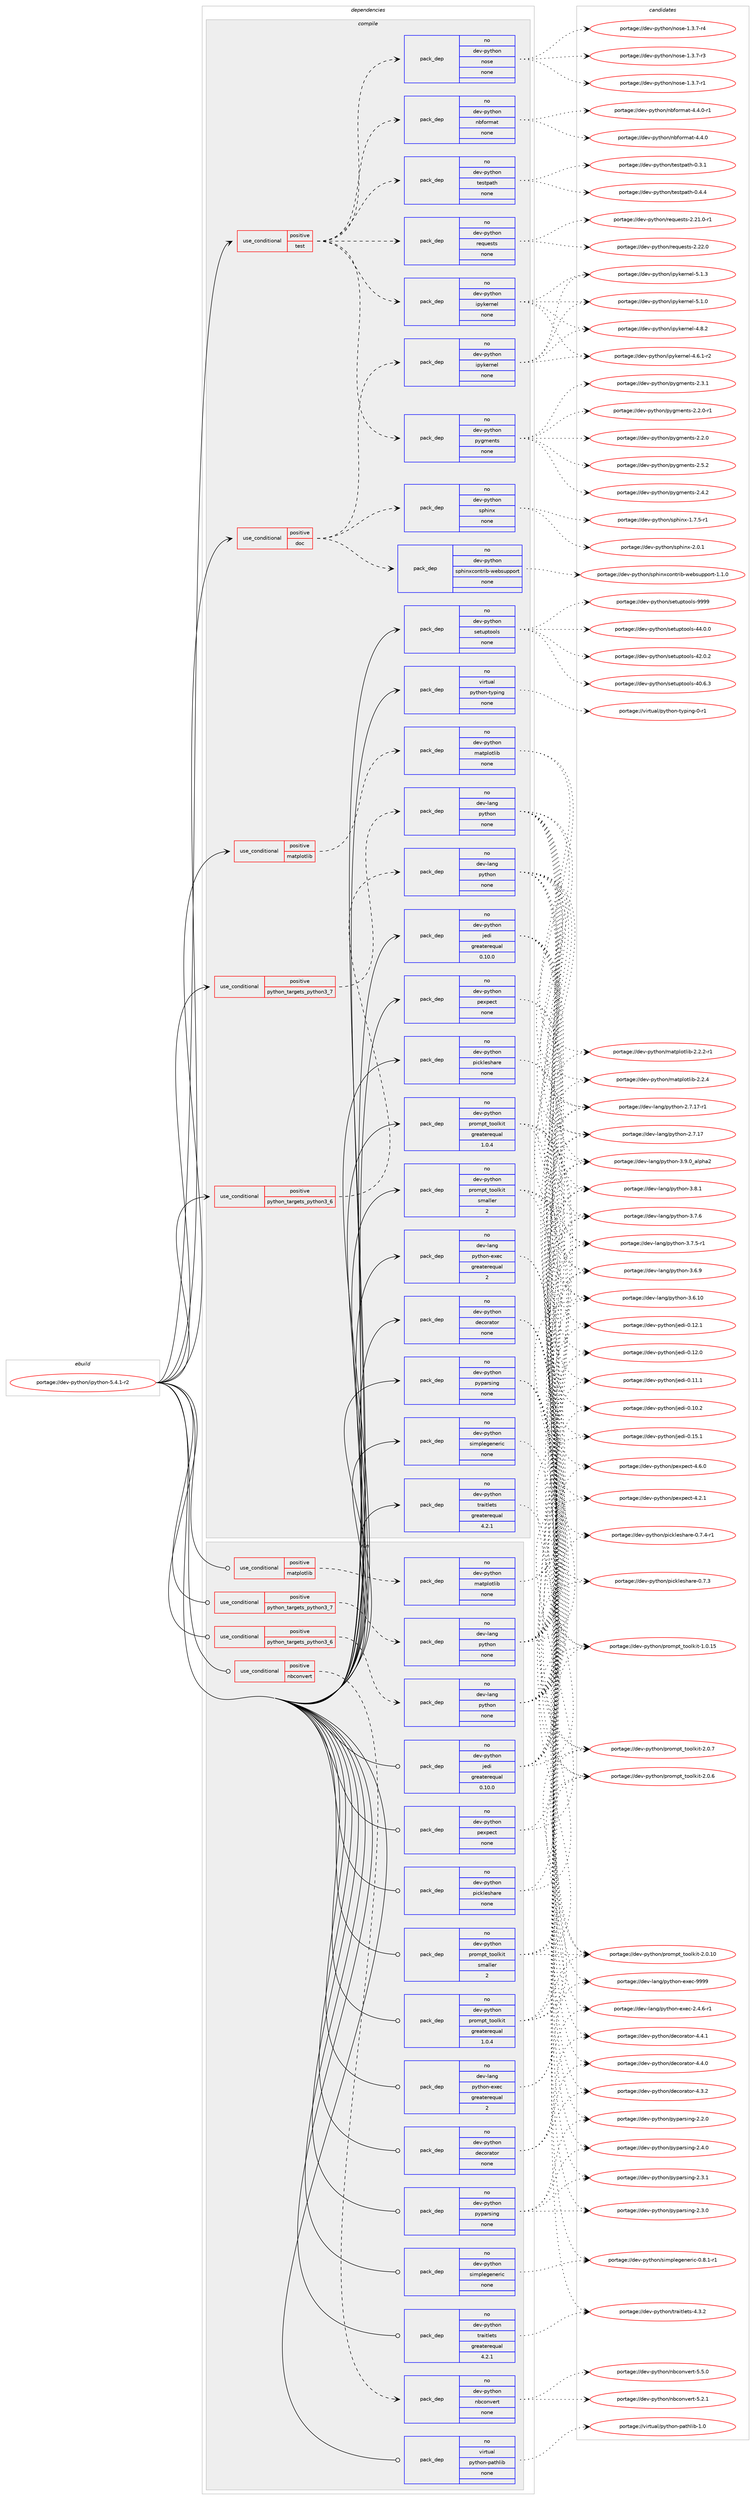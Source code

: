 digraph prolog {

# *************
# Graph options
# *************

newrank=true;
concentrate=true;
compound=true;
graph [rankdir=LR,fontname=Helvetica,fontsize=10,ranksep=1.5];#, ranksep=2.5, nodesep=0.2];
edge  [arrowhead=vee];
node  [fontname=Helvetica,fontsize=10];

# **********
# The ebuild
# **********

subgraph cluster_leftcol {
color=gray;
rank=same;
label=<<i>ebuild</i>>;
id [label="portage://dev-python/ipython-5.4.1-r2", color=red, width=4, href="../dev-python/ipython-5.4.1-r2.svg"];
}

# ****************
# The dependencies
# ****************

subgraph cluster_midcol {
color=gray;
label=<<i>dependencies</i>>;
subgraph cluster_compile {
fillcolor="#eeeeee";
style=filled;
label=<<i>compile</i>>;
subgraph cond114371 {
dependency455263 [label=<<TABLE BORDER="0" CELLBORDER="1" CELLSPACING="0" CELLPADDING="4"><TR><TD ROWSPAN="3" CELLPADDING="10">use_conditional</TD></TR><TR><TD>positive</TD></TR><TR><TD>doc</TD></TR></TABLE>>, shape=none, color=red];
subgraph pack335909 {
dependency455264 [label=<<TABLE BORDER="0" CELLBORDER="1" CELLSPACING="0" CELLPADDING="4" WIDTH="220"><TR><TD ROWSPAN="6" CELLPADDING="30">pack_dep</TD></TR><TR><TD WIDTH="110">no</TD></TR><TR><TD>dev-python</TD></TR><TR><TD>ipykernel</TD></TR><TR><TD>none</TD></TR><TR><TD></TD></TR></TABLE>>, shape=none, color=blue];
}
dependency455263:e -> dependency455264:w [weight=20,style="dashed",arrowhead="vee"];
subgraph pack335910 {
dependency455265 [label=<<TABLE BORDER="0" CELLBORDER="1" CELLSPACING="0" CELLPADDING="4" WIDTH="220"><TR><TD ROWSPAN="6" CELLPADDING="30">pack_dep</TD></TR><TR><TD WIDTH="110">no</TD></TR><TR><TD>dev-python</TD></TR><TR><TD>sphinx</TD></TR><TR><TD>none</TD></TR><TR><TD></TD></TR></TABLE>>, shape=none, color=blue];
}
dependency455263:e -> dependency455265:w [weight=20,style="dashed",arrowhead="vee"];
subgraph pack335911 {
dependency455266 [label=<<TABLE BORDER="0" CELLBORDER="1" CELLSPACING="0" CELLPADDING="4" WIDTH="220"><TR><TD ROWSPAN="6" CELLPADDING="30">pack_dep</TD></TR><TR><TD WIDTH="110">no</TD></TR><TR><TD>dev-python</TD></TR><TR><TD>sphinxcontrib-websupport</TD></TR><TR><TD>none</TD></TR><TR><TD></TD></TR></TABLE>>, shape=none, color=blue];
}
dependency455263:e -> dependency455266:w [weight=20,style="dashed",arrowhead="vee"];
}
id:e -> dependency455263:w [weight=20,style="solid",arrowhead="vee"];
subgraph cond114372 {
dependency455267 [label=<<TABLE BORDER="0" CELLBORDER="1" CELLSPACING="0" CELLPADDING="4"><TR><TD ROWSPAN="3" CELLPADDING="10">use_conditional</TD></TR><TR><TD>positive</TD></TR><TR><TD>matplotlib</TD></TR></TABLE>>, shape=none, color=red];
subgraph pack335912 {
dependency455268 [label=<<TABLE BORDER="0" CELLBORDER="1" CELLSPACING="0" CELLPADDING="4" WIDTH="220"><TR><TD ROWSPAN="6" CELLPADDING="30">pack_dep</TD></TR><TR><TD WIDTH="110">no</TD></TR><TR><TD>dev-python</TD></TR><TR><TD>matplotlib</TD></TR><TR><TD>none</TD></TR><TR><TD></TD></TR></TABLE>>, shape=none, color=blue];
}
dependency455267:e -> dependency455268:w [weight=20,style="dashed",arrowhead="vee"];
}
id:e -> dependency455267:w [weight=20,style="solid",arrowhead="vee"];
subgraph cond114373 {
dependency455269 [label=<<TABLE BORDER="0" CELLBORDER="1" CELLSPACING="0" CELLPADDING="4"><TR><TD ROWSPAN="3" CELLPADDING="10">use_conditional</TD></TR><TR><TD>positive</TD></TR><TR><TD>python_targets_python3_6</TD></TR></TABLE>>, shape=none, color=red];
subgraph pack335913 {
dependency455270 [label=<<TABLE BORDER="0" CELLBORDER="1" CELLSPACING="0" CELLPADDING="4" WIDTH="220"><TR><TD ROWSPAN="6" CELLPADDING="30">pack_dep</TD></TR><TR><TD WIDTH="110">no</TD></TR><TR><TD>dev-lang</TD></TR><TR><TD>python</TD></TR><TR><TD>none</TD></TR><TR><TD></TD></TR></TABLE>>, shape=none, color=blue];
}
dependency455269:e -> dependency455270:w [weight=20,style="dashed",arrowhead="vee"];
}
id:e -> dependency455269:w [weight=20,style="solid",arrowhead="vee"];
subgraph cond114374 {
dependency455271 [label=<<TABLE BORDER="0" CELLBORDER="1" CELLSPACING="0" CELLPADDING="4"><TR><TD ROWSPAN="3" CELLPADDING="10">use_conditional</TD></TR><TR><TD>positive</TD></TR><TR><TD>python_targets_python3_7</TD></TR></TABLE>>, shape=none, color=red];
subgraph pack335914 {
dependency455272 [label=<<TABLE BORDER="0" CELLBORDER="1" CELLSPACING="0" CELLPADDING="4" WIDTH="220"><TR><TD ROWSPAN="6" CELLPADDING="30">pack_dep</TD></TR><TR><TD WIDTH="110">no</TD></TR><TR><TD>dev-lang</TD></TR><TR><TD>python</TD></TR><TR><TD>none</TD></TR><TR><TD></TD></TR></TABLE>>, shape=none, color=blue];
}
dependency455271:e -> dependency455272:w [weight=20,style="dashed",arrowhead="vee"];
}
id:e -> dependency455271:w [weight=20,style="solid",arrowhead="vee"];
subgraph cond114375 {
dependency455273 [label=<<TABLE BORDER="0" CELLBORDER="1" CELLSPACING="0" CELLPADDING="4"><TR><TD ROWSPAN="3" CELLPADDING="10">use_conditional</TD></TR><TR><TD>positive</TD></TR><TR><TD>test</TD></TR></TABLE>>, shape=none, color=red];
subgraph pack335915 {
dependency455274 [label=<<TABLE BORDER="0" CELLBORDER="1" CELLSPACING="0" CELLPADDING="4" WIDTH="220"><TR><TD ROWSPAN="6" CELLPADDING="30">pack_dep</TD></TR><TR><TD WIDTH="110">no</TD></TR><TR><TD>dev-python</TD></TR><TR><TD>ipykernel</TD></TR><TR><TD>none</TD></TR><TR><TD></TD></TR></TABLE>>, shape=none, color=blue];
}
dependency455273:e -> dependency455274:w [weight=20,style="dashed",arrowhead="vee"];
subgraph pack335916 {
dependency455275 [label=<<TABLE BORDER="0" CELLBORDER="1" CELLSPACING="0" CELLPADDING="4" WIDTH="220"><TR><TD ROWSPAN="6" CELLPADDING="30">pack_dep</TD></TR><TR><TD WIDTH="110">no</TD></TR><TR><TD>dev-python</TD></TR><TR><TD>nbformat</TD></TR><TR><TD>none</TD></TR><TR><TD></TD></TR></TABLE>>, shape=none, color=blue];
}
dependency455273:e -> dependency455275:w [weight=20,style="dashed",arrowhead="vee"];
subgraph pack335917 {
dependency455276 [label=<<TABLE BORDER="0" CELLBORDER="1" CELLSPACING="0" CELLPADDING="4" WIDTH="220"><TR><TD ROWSPAN="6" CELLPADDING="30">pack_dep</TD></TR><TR><TD WIDTH="110">no</TD></TR><TR><TD>dev-python</TD></TR><TR><TD>nose</TD></TR><TR><TD>none</TD></TR><TR><TD></TD></TR></TABLE>>, shape=none, color=blue];
}
dependency455273:e -> dependency455276:w [weight=20,style="dashed",arrowhead="vee"];
subgraph pack335918 {
dependency455277 [label=<<TABLE BORDER="0" CELLBORDER="1" CELLSPACING="0" CELLPADDING="4" WIDTH="220"><TR><TD ROWSPAN="6" CELLPADDING="30">pack_dep</TD></TR><TR><TD WIDTH="110">no</TD></TR><TR><TD>dev-python</TD></TR><TR><TD>pygments</TD></TR><TR><TD>none</TD></TR><TR><TD></TD></TR></TABLE>>, shape=none, color=blue];
}
dependency455273:e -> dependency455277:w [weight=20,style="dashed",arrowhead="vee"];
subgraph pack335919 {
dependency455278 [label=<<TABLE BORDER="0" CELLBORDER="1" CELLSPACING="0" CELLPADDING="4" WIDTH="220"><TR><TD ROWSPAN="6" CELLPADDING="30">pack_dep</TD></TR><TR><TD WIDTH="110">no</TD></TR><TR><TD>dev-python</TD></TR><TR><TD>requests</TD></TR><TR><TD>none</TD></TR><TR><TD></TD></TR></TABLE>>, shape=none, color=blue];
}
dependency455273:e -> dependency455278:w [weight=20,style="dashed",arrowhead="vee"];
subgraph pack335920 {
dependency455279 [label=<<TABLE BORDER="0" CELLBORDER="1" CELLSPACING="0" CELLPADDING="4" WIDTH="220"><TR><TD ROWSPAN="6" CELLPADDING="30">pack_dep</TD></TR><TR><TD WIDTH="110">no</TD></TR><TR><TD>dev-python</TD></TR><TR><TD>testpath</TD></TR><TR><TD>none</TD></TR><TR><TD></TD></TR></TABLE>>, shape=none, color=blue];
}
dependency455273:e -> dependency455279:w [weight=20,style="dashed",arrowhead="vee"];
}
id:e -> dependency455273:w [weight=20,style="solid",arrowhead="vee"];
subgraph pack335921 {
dependency455280 [label=<<TABLE BORDER="0" CELLBORDER="1" CELLSPACING="0" CELLPADDING="4" WIDTH="220"><TR><TD ROWSPAN="6" CELLPADDING="30">pack_dep</TD></TR><TR><TD WIDTH="110">no</TD></TR><TR><TD>dev-lang</TD></TR><TR><TD>python-exec</TD></TR><TR><TD>greaterequal</TD></TR><TR><TD>2</TD></TR></TABLE>>, shape=none, color=blue];
}
id:e -> dependency455280:w [weight=20,style="solid",arrowhead="vee"];
subgraph pack335922 {
dependency455281 [label=<<TABLE BORDER="0" CELLBORDER="1" CELLSPACING="0" CELLPADDING="4" WIDTH="220"><TR><TD ROWSPAN="6" CELLPADDING="30">pack_dep</TD></TR><TR><TD WIDTH="110">no</TD></TR><TR><TD>dev-python</TD></TR><TR><TD>decorator</TD></TR><TR><TD>none</TD></TR><TR><TD></TD></TR></TABLE>>, shape=none, color=blue];
}
id:e -> dependency455281:w [weight=20,style="solid",arrowhead="vee"];
subgraph pack335923 {
dependency455282 [label=<<TABLE BORDER="0" CELLBORDER="1" CELLSPACING="0" CELLPADDING="4" WIDTH="220"><TR><TD ROWSPAN="6" CELLPADDING="30">pack_dep</TD></TR><TR><TD WIDTH="110">no</TD></TR><TR><TD>dev-python</TD></TR><TR><TD>jedi</TD></TR><TR><TD>greaterequal</TD></TR><TR><TD>0.10.0</TD></TR></TABLE>>, shape=none, color=blue];
}
id:e -> dependency455282:w [weight=20,style="solid",arrowhead="vee"];
subgraph pack335924 {
dependency455283 [label=<<TABLE BORDER="0" CELLBORDER="1" CELLSPACING="0" CELLPADDING="4" WIDTH="220"><TR><TD ROWSPAN="6" CELLPADDING="30">pack_dep</TD></TR><TR><TD WIDTH="110">no</TD></TR><TR><TD>dev-python</TD></TR><TR><TD>pexpect</TD></TR><TR><TD>none</TD></TR><TR><TD></TD></TR></TABLE>>, shape=none, color=blue];
}
id:e -> dependency455283:w [weight=20,style="solid",arrowhead="vee"];
subgraph pack335925 {
dependency455284 [label=<<TABLE BORDER="0" CELLBORDER="1" CELLSPACING="0" CELLPADDING="4" WIDTH="220"><TR><TD ROWSPAN="6" CELLPADDING="30">pack_dep</TD></TR><TR><TD WIDTH="110">no</TD></TR><TR><TD>dev-python</TD></TR><TR><TD>pickleshare</TD></TR><TR><TD>none</TD></TR><TR><TD></TD></TR></TABLE>>, shape=none, color=blue];
}
id:e -> dependency455284:w [weight=20,style="solid",arrowhead="vee"];
subgraph pack335926 {
dependency455285 [label=<<TABLE BORDER="0" CELLBORDER="1" CELLSPACING="0" CELLPADDING="4" WIDTH="220"><TR><TD ROWSPAN="6" CELLPADDING="30">pack_dep</TD></TR><TR><TD WIDTH="110">no</TD></TR><TR><TD>dev-python</TD></TR><TR><TD>prompt_toolkit</TD></TR><TR><TD>greaterequal</TD></TR><TR><TD>1.0.4</TD></TR></TABLE>>, shape=none, color=blue];
}
id:e -> dependency455285:w [weight=20,style="solid",arrowhead="vee"];
subgraph pack335927 {
dependency455286 [label=<<TABLE BORDER="0" CELLBORDER="1" CELLSPACING="0" CELLPADDING="4" WIDTH="220"><TR><TD ROWSPAN="6" CELLPADDING="30">pack_dep</TD></TR><TR><TD WIDTH="110">no</TD></TR><TR><TD>dev-python</TD></TR><TR><TD>prompt_toolkit</TD></TR><TR><TD>smaller</TD></TR><TR><TD>2</TD></TR></TABLE>>, shape=none, color=blue];
}
id:e -> dependency455286:w [weight=20,style="solid",arrowhead="vee"];
subgraph pack335928 {
dependency455287 [label=<<TABLE BORDER="0" CELLBORDER="1" CELLSPACING="0" CELLPADDING="4" WIDTH="220"><TR><TD ROWSPAN="6" CELLPADDING="30">pack_dep</TD></TR><TR><TD WIDTH="110">no</TD></TR><TR><TD>dev-python</TD></TR><TR><TD>pyparsing</TD></TR><TR><TD>none</TD></TR><TR><TD></TD></TR></TABLE>>, shape=none, color=blue];
}
id:e -> dependency455287:w [weight=20,style="solid",arrowhead="vee"];
subgraph pack335929 {
dependency455288 [label=<<TABLE BORDER="0" CELLBORDER="1" CELLSPACING="0" CELLPADDING="4" WIDTH="220"><TR><TD ROWSPAN="6" CELLPADDING="30">pack_dep</TD></TR><TR><TD WIDTH="110">no</TD></TR><TR><TD>dev-python</TD></TR><TR><TD>setuptools</TD></TR><TR><TD>none</TD></TR><TR><TD></TD></TR></TABLE>>, shape=none, color=blue];
}
id:e -> dependency455288:w [weight=20,style="solid",arrowhead="vee"];
subgraph pack335930 {
dependency455289 [label=<<TABLE BORDER="0" CELLBORDER="1" CELLSPACING="0" CELLPADDING="4" WIDTH="220"><TR><TD ROWSPAN="6" CELLPADDING="30">pack_dep</TD></TR><TR><TD WIDTH="110">no</TD></TR><TR><TD>dev-python</TD></TR><TR><TD>simplegeneric</TD></TR><TR><TD>none</TD></TR><TR><TD></TD></TR></TABLE>>, shape=none, color=blue];
}
id:e -> dependency455289:w [weight=20,style="solid",arrowhead="vee"];
subgraph pack335931 {
dependency455290 [label=<<TABLE BORDER="0" CELLBORDER="1" CELLSPACING="0" CELLPADDING="4" WIDTH="220"><TR><TD ROWSPAN="6" CELLPADDING="30">pack_dep</TD></TR><TR><TD WIDTH="110">no</TD></TR><TR><TD>dev-python</TD></TR><TR><TD>traitlets</TD></TR><TR><TD>greaterequal</TD></TR><TR><TD>4.2.1</TD></TR></TABLE>>, shape=none, color=blue];
}
id:e -> dependency455290:w [weight=20,style="solid",arrowhead="vee"];
subgraph pack335932 {
dependency455291 [label=<<TABLE BORDER="0" CELLBORDER="1" CELLSPACING="0" CELLPADDING="4" WIDTH="220"><TR><TD ROWSPAN="6" CELLPADDING="30">pack_dep</TD></TR><TR><TD WIDTH="110">no</TD></TR><TR><TD>virtual</TD></TR><TR><TD>python-typing</TD></TR><TR><TD>none</TD></TR><TR><TD></TD></TR></TABLE>>, shape=none, color=blue];
}
id:e -> dependency455291:w [weight=20,style="solid",arrowhead="vee"];
}
subgraph cluster_compileandrun {
fillcolor="#eeeeee";
style=filled;
label=<<i>compile and run</i>>;
}
subgraph cluster_run {
fillcolor="#eeeeee";
style=filled;
label=<<i>run</i>>;
subgraph cond114376 {
dependency455292 [label=<<TABLE BORDER="0" CELLBORDER="1" CELLSPACING="0" CELLPADDING="4"><TR><TD ROWSPAN="3" CELLPADDING="10">use_conditional</TD></TR><TR><TD>positive</TD></TR><TR><TD>matplotlib</TD></TR></TABLE>>, shape=none, color=red];
subgraph pack335933 {
dependency455293 [label=<<TABLE BORDER="0" CELLBORDER="1" CELLSPACING="0" CELLPADDING="4" WIDTH="220"><TR><TD ROWSPAN="6" CELLPADDING="30">pack_dep</TD></TR><TR><TD WIDTH="110">no</TD></TR><TR><TD>dev-python</TD></TR><TR><TD>matplotlib</TD></TR><TR><TD>none</TD></TR><TR><TD></TD></TR></TABLE>>, shape=none, color=blue];
}
dependency455292:e -> dependency455293:w [weight=20,style="dashed",arrowhead="vee"];
}
id:e -> dependency455292:w [weight=20,style="solid",arrowhead="odot"];
subgraph cond114377 {
dependency455294 [label=<<TABLE BORDER="0" CELLBORDER="1" CELLSPACING="0" CELLPADDING="4"><TR><TD ROWSPAN="3" CELLPADDING="10">use_conditional</TD></TR><TR><TD>positive</TD></TR><TR><TD>nbconvert</TD></TR></TABLE>>, shape=none, color=red];
subgraph pack335934 {
dependency455295 [label=<<TABLE BORDER="0" CELLBORDER="1" CELLSPACING="0" CELLPADDING="4" WIDTH="220"><TR><TD ROWSPAN="6" CELLPADDING="30">pack_dep</TD></TR><TR><TD WIDTH="110">no</TD></TR><TR><TD>dev-python</TD></TR><TR><TD>nbconvert</TD></TR><TR><TD>none</TD></TR><TR><TD></TD></TR></TABLE>>, shape=none, color=blue];
}
dependency455294:e -> dependency455295:w [weight=20,style="dashed",arrowhead="vee"];
}
id:e -> dependency455294:w [weight=20,style="solid",arrowhead="odot"];
subgraph cond114378 {
dependency455296 [label=<<TABLE BORDER="0" CELLBORDER="1" CELLSPACING="0" CELLPADDING="4"><TR><TD ROWSPAN="3" CELLPADDING="10">use_conditional</TD></TR><TR><TD>positive</TD></TR><TR><TD>python_targets_python3_6</TD></TR></TABLE>>, shape=none, color=red];
subgraph pack335935 {
dependency455297 [label=<<TABLE BORDER="0" CELLBORDER="1" CELLSPACING="0" CELLPADDING="4" WIDTH="220"><TR><TD ROWSPAN="6" CELLPADDING="30">pack_dep</TD></TR><TR><TD WIDTH="110">no</TD></TR><TR><TD>dev-lang</TD></TR><TR><TD>python</TD></TR><TR><TD>none</TD></TR><TR><TD></TD></TR></TABLE>>, shape=none, color=blue];
}
dependency455296:e -> dependency455297:w [weight=20,style="dashed",arrowhead="vee"];
}
id:e -> dependency455296:w [weight=20,style="solid",arrowhead="odot"];
subgraph cond114379 {
dependency455298 [label=<<TABLE BORDER="0" CELLBORDER="1" CELLSPACING="0" CELLPADDING="4"><TR><TD ROWSPAN="3" CELLPADDING="10">use_conditional</TD></TR><TR><TD>positive</TD></TR><TR><TD>python_targets_python3_7</TD></TR></TABLE>>, shape=none, color=red];
subgraph pack335936 {
dependency455299 [label=<<TABLE BORDER="0" CELLBORDER="1" CELLSPACING="0" CELLPADDING="4" WIDTH="220"><TR><TD ROWSPAN="6" CELLPADDING="30">pack_dep</TD></TR><TR><TD WIDTH="110">no</TD></TR><TR><TD>dev-lang</TD></TR><TR><TD>python</TD></TR><TR><TD>none</TD></TR><TR><TD></TD></TR></TABLE>>, shape=none, color=blue];
}
dependency455298:e -> dependency455299:w [weight=20,style="dashed",arrowhead="vee"];
}
id:e -> dependency455298:w [weight=20,style="solid",arrowhead="odot"];
subgraph pack335937 {
dependency455300 [label=<<TABLE BORDER="0" CELLBORDER="1" CELLSPACING="0" CELLPADDING="4" WIDTH="220"><TR><TD ROWSPAN="6" CELLPADDING="30">pack_dep</TD></TR><TR><TD WIDTH="110">no</TD></TR><TR><TD>dev-lang</TD></TR><TR><TD>python-exec</TD></TR><TR><TD>greaterequal</TD></TR><TR><TD>2</TD></TR></TABLE>>, shape=none, color=blue];
}
id:e -> dependency455300:w [weight=20,style="solid",arrowhead="odot"];
subgraph pack335938 {
dependency455301 [label=<<TABLE BORDER="0" CELLBORDER="1" CELLSPACING="0" CELLPADDING="4" WIDTH="220"><TR><TD ROWSPAN="6" CELLPADDING="30">pack_dep</TD></TR><TR><TD WIDTH="110">no</TD></TR><TR><TD>dev-python</TD></TR><TR><TD>decorator</TD></TR><TR><TD>none</TD></TR><TR><TD></TD></TR></TABLE>>, shape=none, color=blue];
}
id:e -> dependency455301:w [weight=20,style="solid",arrowhead="odot"];
subgraph pack335939 {
dependency455302 [label=<<TABLE BORDER="0" CELLBORDER="1" CELLSPACING="0" CELLPADDING="4" WIDTH="220"><TR><TD ROWSPAN="6" CELLPADDING="30">pack_dep</TD></TR><TR><TD WIDTH="110">no</TD></TR><TR><TD>dev-python</TD></TR><TR><TD>jedi</TD></TR><TR><TD>greaterequal</TD></TR><TR><TD>0.10.0</TD></TR></TABLE>>, shape=none, color=blue];
}
id:e -> dependency455302:w [weight=20,style="solid",arrowhead="odot"];
subgraph pack335940 {
dependency455303 [label=<<TABLE BORDER="0" CELLBORDER="1" CELLSPACING="0" CELLPADDING="4" WIDTH="220"><TR><TD ROWSPAN="6" CELLPADDING="30">pack_dep</TD></TR><TR><TD WIDTH="110">no</TD></TR><TR><TD>dev-python</TD></TR><TR><TD>pexpect</TD></TR><TR><TD>none</TD></TR><TR><TD></TD></TR></TABLE>>, shape=none, color=blue];
}
id:e -> dependency455303:w [weight=20,style="solid",arrowhead="odot"];
subgraph pack335941 {
dependency455304 [label=<<TABLE BORDER="0" CELLBORDER="1" CELLSPACING="0" CELLPADDING="4" WIDTH="220"><TR><TD ROWSPAN="6" CELLPADDING="30">pack_dep</TD></TR><TR><TD WIDTH="110">no</TD></TR><TR><TD>dev-python</TD></TR><TR><TD>pickleshare</TD></TR><TR><TD>none</TD></TR><TR><TD></TD></TR></TABLE>>, shape=none, color=blue];
}
id:e -> dependency455304:w [weight=20,style="solid",arrowhead="odot"];
subgraph pack335942 {
dependency455305 [label=<<TABLE BORDER="0" CELLBORDER="1" CELLSPACING="0" CELLPADDING="4" WIDTH="220"><TR><TD ROWSPAN="6" CELLPADDING="30">pack_dep</TD></TR><TR><TD WIDTH="110">no</TD></TR><TR><TD>dev-python</TD></TR><TR><TD>prompt_toolkit</TD></TR><TR><TD>greaterequal</TD></TR><TR><TD>1.0.4</TD></TR></TABLE>>, shape=none, color=blue];
}
id:e -> dependency455305:w [weight=20,style="solid",arrowhead="odot"];
subgraph pack335943 {
dependency455306 [label=<<TABLE BORDER="0" CELLBORDER="1" CELLSPACING="0" CELLPADDING="4" WIDTH="220"><TR><TD ROWSPAN="6" CELLPADDING="30">pack_dep</TD></TR><TR><TD WIDTH="110">no</TD></TR><TR><TD>dev-python</TD></TR><TR><TD>prompt_toolkit</TD></TR><TR><TD>smaller</TD></TR><TR><TD>2</TD></TR></TABLE>>, shape=none, color=blue];
}
id:e -> dependency455306:w [weight=20,style="solid",arrowhead="odot"];
subgraph pack335944 {
dependency455307 [label=<<TABLE BORDER="0" CELLBORDER="1" CELLSPACING="0" CELLPADDING="4" WIDTH="220"><TR><TD ROWSPAN="6" CELLPADDING="30">pack_dep</TD></TR><TR><TD WIDTH="110">no</TD></TR><TR><TD>dev-python</TD></TR><TR><TD>pyparsing</TD></TR><TR><TD>none</TD></TR><TR><TD></TD></TR></TABLE>>, shape=none, color=blue];
}
id:e -> dependency455307:w [weight=20,style="solid",arrowhead="odot"];
subgraph pack335945 {
dependency455308 [label=<<TABLE BORDER="0" CELLBORDER="1" CELLSPACING="0" CELLPADDING="4" WIDTH="220"><TR><TD ROWSPAN="6" CELLPADDING="30">pack_dep</TD></TR><TR><TD WIDTH="110">no</TD></TR><TR><TD>dev-python</TD></TR><TR><TD>simplegeneric</TD></TR><TR><TD>none</TD></TR><TR><TD></TD></TR></TABLE>>, shape=none, color=blue];
}
id:e -> dependency455308:w [weight=20,style="solid",arrowhead="odot"];
subgraph pack335946 {
dependency455309 [label=<<TABLE BORDER="0" CELLBORDER="1" CELLSPACING="0" CELLPADDING="4" WIDTH="220"><TR><TD ROWSPAN="6" CELLPADDING="30">pack_dep</TD></TR><TR><TD WIDTH="110">no</TD></TR><TR><TD>dev-python</TD></TR><TR><TD>traitlets</TD></TR><TR><TD>greaterequal</TD></TR><TR><TD>4.2.1</TD></TR></TABLE>>, shape=none, color=blue];
}
id:e -> dependency455309:w [weight=20,style="solid",arrowhead="odot"];
subgraph pack335947 {
dependency455310 [label=<<TABLE BORDER="0" CELLBORDER="1" CELLSPACING="0" CELLPADDING="4" WIDTH="220"><TR><TD ROWSPAN="6" CELLPADDING="30">pack_dep</TD></TR><TR><TD WIDTH="110">no</TD></TR><TR><TD>virtual</TD></TR><TR><TD>python-pathlib</TD></TR><TR><TD>none</TD></TR><TR><TD></TD></TR></TABLE>>, shape=none, color=blue];
}
id:e -> dependency455310:w [weight=20,style="solid",arrowhead="odot"];
}
}

# **************
# The candidates
# **************

subgraph cluster_choices {
rank=same;
color=gray;
label=<<i>candidates</i>>;

subgraph choice335909 {
color=black;
nodesep=1;
choice1001011184511212111610411111047105112121107101114110101108455346494651 [label="portage://dev-python/ipykernel-5.1.3", color=red, width=4,href="../dev-python/ipykernel-5.1.3.svg"];
choice1001011184511212111610411111047105112121107101114110101108455346494648 [label="portage://dev-python/ipykernel-5.1.0", color=red, width=4,href="../dev-python/ipykernel-5.1.0.svg"];
choice1001011184511212111610411111047105112121107101114110101108455246564650 [label="portage://dev-python/ipykernel-4.8.2", color=red, width=4,href="../dev-python/ipykernel-4.8.2.svg"];
choice10010111845112121116104111110471051121211071011141101011084552465446494511450 [label="portage://dev-python/ipykernel-4.6.1-r2", color=red, width=4,href="../dev-python/ipykernel-4.6.1-r2.svg"];
dependency455264:e -> choice1001011184511212111610411111047105112121107101114110101108455346494651:w [style=dotted,weight="100"];
dependency455264:e -> choice1001011184511212111610411111047105112121107101114110101108455346494648:w [style=dotted,weight="100"];
dependency455264:e -> choice1001011184511212111610411111047105112121107101114110101108455246564650:w [style=dotted,weight="100"];
dependency455264:e -> choice10010111845112121116104111110471051121211071011141101011084552465446494511450:w [style=dotted,weight="100"];
}
subgraph choice335910 {
color=black;
nodesep=1;
choice1001011184511212111610411111047115112104105110120455046484649 [label="portage://dev-python/sphinx-2.0.1", color=red, width=4,href="../dev-python/sphinx-2.0.1.svg"];
choice10010111845112121116104111110471151121041051101204549465546534511449 [label="portage://dev-python/sphinx-1.7.5-r1", color=red, width=4,href="../dev-python/sphinx-1.7.5-r1.svg"];
dependency455265:e -> choice1001011184511212111610411111047115112104105110120455046484649:w [style=dotted,weight="100"];
dependency455265:e -> choice10010111845112121116104111110471151121041051101204549465546534511449:w [style=dotted,weight="100"];
}
subgraph choice335911 {
color=black;
nodesep=1;
choice100101118451121211161041111104711511210410511012099111110116114105984511910198115117112112111114116454946494648 [label="portage://dev-python/sphinxcontrib-websupport-1.1.0", color=red, width=4,href="../dev-python/sphinxcontrib-websupport-1.1.0.svg"];
dependency455266:e -> choice100101118451121211161041111104711511210410511012099111110116114105984511910198115117112112111114116454946494648:w [style=dotted,weight="100"];
}
subgraph choice335912 {
color=black;
nodesep=1;
choice10010111845112121116104111110471099711611210811111610810598455046504652 [label="portage://dev-python/matplotlib-2.2.4", color=red, width=4,href="../dev-python/matplotlib-2.2.4.svg"];
choice100101118451121211161041111104710997116112108111116108105984550465046504511449 [label="portage://dev-python/matplotlib-2.2.2-r1", color=red, width=4,href="../dev-python/matplotlib-2.2.2-r1.svg"];
dependency455268:e -> choice10010111845112121116104111110471099711611210811111610810598455046504652:w [style=dotted,weight="100"];
dependency455268:e -> choice100101118451121211161041111104710997116112108111116108105984550465046504511449:w [style=dotted,weight="100"];
}
subgraph choice335913 {
color=black;
nodesep=1;
choice10010111845108971101034711212111610411111045514657464895971081121049750 [label="portage://dev-lang/python-3.9.0_alpha2", color=red, width=4,href="../dev-lang/python-3.9.0_alpha2.svg"];
choice100101118451089711010347112121116104111110455146564649 [label="portage://dev-lang/python-3.8.1", color=red, width=4,href="../dev-lang/python-3.8.1.svg"];
choice100101118451089711010347112121116104111110455146554654 [label="portage://dev-lang/python-3.7.6", color=red, width=4,href="../dev-lang/python-3.7.6.svg"];
choice1001011184510897110103471121211161041111104551465546534511449 [label="portage://dev-lang/python-3.7.5-r1", color=red, width=4,href="../dev-lang/python-3.7.5-r1.svg"];
choice100101118451089711010347112121116104111110455146544657 [label="portage://dev-lang/python-3.6.9", color=red, width=4,href="../dev-lang/python-3.6.9.svg"];
choice10010111845108971101034711212111610411111045514654464948 [label="portage://dev-lang/python-3.6.10", color=red, width=4,href="../dev-lang/python-3.6.10.svg"];
choice100101118451089711010347112121116104111110455046554649554511449 [label="portage://dev-lang/python-2.7.17-r1", color=red, width=4,href="../dev-lang/python-2.7.17-r1.svg"];
choice10010111845108971101034711212111610411111045504655464955 [label="portage://dev-lang/python-2.7.17", color=red, width=4,href="../dev-lang/python-2.7.17.svg"];
dependency455270:e -> choice10010111845108971101034711212111610411111045514657464895971081121049750:w [style=dotted,weight="100"];
dependency455270:e -> choice100101118451089711010347112121116104111110455146564649:w [style=dotted,weight="100"];
dependency455270:e -> choice100101118451089711010347112121116104111110455146554654:w [style=dotted,weight="100"];
dependency455270:e -> choice1001011184510897110103471121211161041111104551465546534511449:w [style=dotted,weight="100"];
dependency455270:e -> choice100101118451089711010347112121116104111110455146544657:w [style=dotted,weight="100"];
dependency455270:e -> choice10010111845108971101034711212111610411111045514654464948:w [style=dotted,weight="100"];
dependency455270:e -> choice100101118451089711010347112121116104111110455046554649554511449:w [style=dotted,weight="100"];
dependency455270:e -> choice10010111845108971101034711212111610411111045504655464955:w [style=dotted,weight="100"];
}
subgraph choice335914 {
color=black;
nodesep=1;
choice10010111845108971101034711212111610411111045514657464895971081121049750 [label="portage://dev-lang/python-3.9.0_alpha2", color=red, width=4,href="../dev-lang/python-3.9.0_alpha2.svg"];
choice100101118451089711010347112121116104111110455146564649 [label="portage://dev-lang/python-3.8.1", color=red, width=4,href="../dev-lang/python-3.8.1.svg"];
choice100101118451089711010347112121116104111110455146554654 [label="portage://dev-lang/python-3.7.6", color=red, width=4,href="../dev-lang/python-3.7.6.svg"];
choice1001011184510897110103471121211161041111104551465546534511449 [label="portage://dev-lang/python-3.7.5-r1", color=red, width=4,href="../dev-lang/python-3.7.5-r1.svg"];
choice100101118451089711010347112121116104111110455146544657 [label="portage://dev-lang/python-3.6.9", color=red, width=4,href="../dev-lang/python-3.6.9.svg"];
choice10010111845108971101034711212111610411111045514654464948 [label="portage://dev-lang/python-3.6.10", color=red, width=4,href="../dev-lang/python-3.6.10.svg"];
choice100101118451089711010347112121116104111110455046554649554511449 [label="portage://dev-lang/python-2.7.17-r1", color=red, width=4,href="../dev-lang/python-2.7.17-r1.svg"];
choice10010111845108971101034711212111610411111045504655464955 [label="portage://dev-lang/python-2.7.17", color=red, width=4,href="../dev-lang/python-2.7.17.svg"];
dependency455272:e -> choice10010111845108971101034711212111610411111045514657464895971081121049750:w [style=dotted,weight="100"];
dependency455272:e -> choice100101118451089711010347112121116104111110455146564649:w [style=dotted,weight="100"];
dependency455272:e -> choice100101118451089711010347112121116104111110455146554654:w [style=dotted,weight="100"];
dependency455272:e -> choice1001011184510897110103471121211161041111104551465546534511449:w [style=dotted,weight="100"];
dependency455272:e -> choice100101118451089711010347112121116104111110455146544657:w [style=dotted,weight="100"];
dependency455272:e -> choice10010111845108971101034711212111610411111045514654464948:w [style=dotted,weight="100"];
dependency455272:e -> choice100101118451089711010347112121116104111110455046554649554511449:w [style=dotted,weight="100"];
dependency455272:e -> choice10010111845108971101034711212111610411111045504655464955:w [style=dotted,weight="100"];
}
subgraph choice335915 {
color=black;
nodesep=1;
choice1001011184511212111610411111047105112121107101114110101108455346494651 [label="portage://dev-python/ipykernel-5.1.3", color=red, width=4,href="../dev-python/ipykernel-5.1.3.svg"];
choice1001011184511212111610411111047105112121107101114110101108455346494648 [label="portage://dev-python/ipykernel-5.1.0", color=red, width=4,href="../dev-python/ipykernel-5.1.0.svg"];
choice1001011184511212111610411111047105112121107101114110101108455246564650 [label="portage://dev-python/ipykernel-4.8.2", color=red, width=4,href="../dev-python/ipykernel-4.8.2.svg"];
choice10010111845112121116104111110471051121211071011141101011084552465446494511450 [label="portage://dev-python/ipykernel-4.6.1-r2", color=red, width=4,href="../dev-python/ipykernel-4.6.1-r2.svg"];
dependency455274:e -> choice1001011184511212111610411111047105112121107101114110101108455346494651:w [style=dotted,weight="100"];
dependency455274:e -> choice1001011184511212111610411111047105112121107101114110101108455346494648:w [style=dotted,weight="100"];
dependency455274:e -> choice1001011184511212111610411111047105112121107101114110101108455246564650:w [style=dotted,weight="100"];
dependency455274:e -> choice10010111845112121116104111110471051121211071011141101011084552465446494511450:w [style=dotted,weight="100"];
}
subgraph choice335916 {
color=black;
nodesep=1;
choice100101118451121211161041111104711098102111114109971164552465246484511449 [label="portage://dev-python/nbformat-4.4.0-r1", color=red, width=4,href="../dev-python/nbformat-4.4.0-r1.svg"];
choice10010111845112121116104111110471109810211111410997116455246524648 [label="portage://dev-python/nbformat-4.4.0", color=red, width=4,href="../dev-python/nbformat-4.4.0.svg"];
dependency455275:e -> choice100101118451121211161041111104711098102111114109971164552465246484511449:w [style=dotted,weight="100"];
dependency455275:e -> choice10010111845112121116104111110471109810211111410997116455246524648:w [style=dotted,weight="100"];
}
subgraph choice335917 {
color=black;
nodesep=1;
choice10010111845112121116104111110471101111151014549465146554511452 [label="portage://dev-python/nose-1.3.7-r4", color=red, width=4,href="../dev-python/nose-1.3.7-r4.svg"];
choice10010111845112121116104111110471101111151014549465146554511451 [label="portage://dev-python/nose-1.3.7-r3", color=red, width=4,href="../dev-python/nose-1.3.7-r3.svg"];
choice10010111845112121116104111110471101111151014549465146554511449 [label="portage://dev-python/nose-1.3.7-r1", color=red, width=4,href="../dev-python/nose-1.3.7-r1.svg"];
dependency455276:e -> choice10010111845112121116104111110471101111151014549465146554511452:w [style=dotted,weight="100"];
dependency455276:e -> choice10010111845112121116104111110471101111151014549465146554511451:w [style=dotted,weight="100"];
dependency455276:e -> choice10010111845112121116104111110471101111151014549465146554511449:w [style=dotted,weight="100"];
}
subgraph choice335918 {
color=black;
nodesep=1;
choice1001011184511212111610411111047112121103109101110116115455046534650 [label="portage://dev-python/pygments-2.5.2", color=red, width=4,href="../dev-python/pygments-2.5.2.svg"];
choice1001011184511212111610411111047112121103109101110116115455046524650 [label="portage://dev-python/pygments-2.4.2", color=red, width=4,href="../dev-python/pygments-2.4.2.svg"];
choice1001011184511212111610411111047112121103109101110116115455046514649 [label="portage://dev-python/pygments-2.3.1", color=red, width=4,href="../dev-python/pygments-2.3.1.svg"];
choice10010111845112121116104111110471121211031091011101161154550465046484511449 [label="portage://dev-python/pygments-2.2.0-r1", color=red, width=4,href="../dev-python/pygments-2.2.0-r1.svg"];
choice1001011184511212111610411111047112121103109101110116115455046504648 [label="portage://dev-python/pygments-2.2.0", color=red, width=4,href="../dev-python/pygments-2.2.0.svg"];
dependency455277:e -> choice1001011184511212111610411111047112121103109101110116115455046534650:w [style=dotted,weight="100"];
dependency455277:e -> choice1001011184511212111610411111047112121103109101110116115455046524650:w [style=dotted,weight="100"];
dependency455277:e -> choice1001011184511212111610411111047112121103109101110116115455046514649:w [style=dotted,weight="100"];
dependency455277:e -> choice10010111845112121116104111110471121211031091011101161154550465046484511449:w [style=dotted,weight="100"];
dependency455277:e -> choice1001011184511212111610411111047112121103109101110116115455046504648:w [style=dotted,weight="100"];
}
subgraph choice335919 {
color=black;
nodesep=1;
choice100101118451121211161041111104711410111311710111511611545504650504648 [label="portage://dev-python/requests-2.22.0", color=red, width=4,href="../dev-python/requests-2.22.0.svg"];
choice1001011184511212111610411111047114101113117101115116115455046504946484511449 [label="portage://dev-python/requests-2.21.0-r1", color=red, width=4,href="../dev-python/requests-2.21.0-r1.svg"];
dependency455278:e -> choice100101118451121211161041111104711410111311710111511611545504650504648:w [style=dotted,weight="100"];
dependency455278:e -> choice1001011184511212111610411111047114101113117101115116115455046504946484511449:w [style=dotted,weight="100"];
}
subgraph choice335920 {
color=black;
nodesep=1;
choice100101118451121211161041111104711610111511611297116104454846524652 [label="portage://dev-python/testpath-0.4.4", color=red, width=4,href="../dev-python/testpath-0.4.4.svg"];
choice100101118451121211161041111104711610111511611297116104454846514649 [label="portage://dev-python/testpath-0.3.1", color=red, width=4,href="../dev-python/testpath-0.3.1.svg"];
dependency455279:e -> choice100101118451121211161041111104711610111511611297116104454846524652:w [style=dotted,weight="100"];
dependency455279:e -> choice100101118451121211161041111104711610111511611297116104454846514649:w [style=dotted,weight="100"];
}
subgraph choice335921 {
color=black;
nodesep=1;
choice10010111845108971101034711212111610411111045101120101994557575757 [label="portage://dev-lang/python-exec-9999", color=red, width=4,href="../dev-lang/python-exec-9999.svg"];
choice10010111845108971101034711212111610411111045101120101994550465246544511449 [label="portage://dev-lang/python-exec-2.4.6-r1", color=red, width=4,href="../dev-lang/python-exec-2.4.6-r1.svg"];
dependency455280:e -> choice10010111845108971101034711212111610411111045101120101994557575757:w [style=dotted,weight="100"];
dependency455280:e -> choice10010111845108971101034711212111610411111045101120101994550465246544511449:w [style=dotted,weight="100"];
}
subgraph choice335922 {
color=black;
nodesep=1;
choice10010111845112121116104111110471001019911111497116111114455246524649 [label="portage://dev-python/decorator-4.4.1", color=red, width=4,href="../dev-python/decorator-4.4.1.svg"];
choice10010111845112121116104111110471001019911111497116111114455246524648 [label="portage://dev-python/decorator-4.4.0", color=red, width=4,href="../dev-python/decorator-4.4.0.svg"];
choice10010111845112121116104111110471001019911111497116111114455246514650 [label="portage://dev-python/decorator-4.3.2", color=red, width=4,href="../dev-python/decorator-4.3.2.svg"];
dependency455281:e -> choice10010111845112121116104111110471001019911111497116111114455246524649:w [style=dotted,weight="100"];
dependency455281:e -> choice10010111845112121116104111110471001019911111497116111114455246524648:w [style=dotted,weight="100"];
dependency455281:e -> choice10010111845112121116104111110471001019911111497116111114455246514650:w [style=dotted,weight="100"];
}
subgraph choice335923 {
color=black;
nodesep=1;
choice100101118451121211161041111104710610110010545484649534649 [label="portage://dev-python/jedi-0.15.1", color=red, width=4,href="../dev-python/jedi-0.15.1.svg"];
choice100101118451121211161041111104710610110010545484649504649 [label="portage://dev-python/jedi-0.12.1", color=red, width=4,href="../dev-python/jedi-0.12.1.svg"];
choice100101118451121211161041111104710610110010545484649504648 [label="portage://dev-python/jedi-0.12.0", color=red, width=4,href="../dev-python/jedi-0.12.0.svg"];
choice100101118451121211161041111104710610110010545484649494649 [label="portage://dev-python/jedi-0.11.1", color=red, width=4,href="../dev-python/jedi-0.11.1.svg"];
choice100101118451121211161041111104710610110010545484649484650 [label="portage://dev-python/jedi-0.10.2", color=red, width=4,href="../dev-python/jedi-0.10.2.svg"];
dependency455282:e -> choice100101118451121211161041111104710610110010545484649534649:w [style=dotted,weight="100"];
dependency455282:e -> choice100101118451121211161041111104710610110010545484649504649:w [style=dotted,weight="100"];
dependency455282:e -> choice100101118451121211161041111104710610110010545484649504648:w [style=dotted,weight="100"];
dependency455282:e -> choice100101118451121211161041111104710610110010545484649494649:w [style=dotted,weight="100"];
dependency455282:e -> choice100101118451121211161041111104710610110010545484649484650:w [style=dotted,weight="100"];
}
subgraph choice335924 {
color=black;
nodesep=1;
choice100101118451121211161041111104711210112011210199116455246544648 [label="portage://dev-python/pexpect-4.6.0", color=red, width=4,href="../dev-python/pexpect-4.6.0.svg"];
choice100101118451121211161041111104711210112011210199116455246504649 [label="portage://dev-python/pexpect-4.2.1", color=red, width=4,href="../dev-python/pexpect-4.2.1.svg"];
dependency455283:e -> choice100101118451121211161041111104711210112011210199116455246544648:w [style=dotted,weight="100"];
dependency455283:e -> choice100101118451121211161041111104711210112011210199116455246504649:w [style=dotted,weight="100"];
}
subgraph choice335925 {
color=black;
nodesep=1;
choice100101118451121211161041111104711210599107108101115104971141014548465546524511449 [label="portage://dev-python/pickleshare-0.7.4-r1", color=red, width=4,href="../dev-python/pickleshare-0.7.4-r1.svg"];
choice10010111845112121116104111110471121059910710810111510497114101454846554651 [label="portage://dev-python/pickleshare-0.7.3", color=red, width=4,href="../dev-python/pickleshare-0.7.3.svg"];
dependency455284:e -> choice100101118451121211161041111104711210599107108101115104971141014548465546524511449:w [style=dotted,weight="100"];
dependency455284:e -> choice10010111845112121116104111110471121059910710810111510497114101454846554651:w [style=dotted,weight="100"];
}
subgraph choice335926 {
color=black;
nodesep=1;
choice100101118451121211161041111104711211411110911211695116111111108107105116455046484655 [label="portage://dev-python/prompt_toolkit-2.0.7", color=red, width=4,href="../dev-python/prompt_toolkit-2.0.7.svg"];
choice100101118451121211161041111104711211411110911211695116111111108107105116455046484654 [label="portage://dev-python/prompt_toolkit-2.0.6", color=red, width=4,href="../dev-python/prompt_toolkit-2.0.6.svg"];
choice10010111845112121116104111110471121141111091121169511611111110810710511645504648464948 [label="portage://dev-python/prompt_toolkit-2.0.10", color=red, width=4,href="../dev-python/prompt_toolkit-2.0.10.svg"];
choice10010111845112121116104111110471121141111091121169511611111110810710511645494648464953 [label="portage://dev-python/prompt_toolkit-1.0.15", color=red, width=4,href="../dev-python/prompt_toolkit-1.0.15.svg"];
dependency455285:e -> choice100101118451121211161041111104711211411110911211695116111111108107105116455046484655:w [style=dotted,weight="100"];
dependency455285:e -> choice100101118451121211161041111104711211411110911211695116111111108107105116455046484654:w [style=dotted,weight="100"];
dependency455285:e -> choice10010111845112121116104111110471121141111091121169511611111110810710511645504648464948:w [style=dotted,weight="100"];
dependency455285:e -> choice10010111845112121116104111110471121141111091121169511611111110810710511645494648464953:w [style=dotted,weight="100"];
}
subgraph choice335927 {
color=black;
nodesep=1;
choice100101118451121211161041111104711211411110911211695116111111108107105116455046484655 [label="portage://dev-python/prompt_toolkit-2.0.7", color=red, width=4,href="../dev-python/prompt_toolkit-2.0.7.svg"];
choice100101118451121211161041111104711211411110911211695116111111108107105116455046484654 [label="portage://dev-python/prompt_toolkit-2.0.6", color=red, width=4,href="../dev-python/prompt_toolkit-2.0.6.svg"];
choice10010111845112121116104111110471121141111091121169511611111110810710511645504648464948 [label="portage://dev-python/prompt_toolkit-2.0.10", color=red, width=4,href="../dev-python/prompt_toolkit-2.0.10.svg"];
choice10010111845112121116104111110471121141111091121169511611111110810710511645494648464953 [label="portage://dev-python/prompt_toolkit-1.0.15", color=red, width=4,href="../dev-python/prompt_toolkit-1.0.15.svg"];
dependency455286:e -> choice100101118451121211161041111104711211411110911211695116111111108107105116455046484655:w [style=dotted,weight="100"];
dependency455286:e -> choice100101118451121211161041111104711211411110911211695116111111108107105116455046484654:w [style=dotted,weight="100"];
dependency455286:e -> choice10010111845112121116104111110471121141111091121169511611111110810710511645504648464948:w [style=dotted,weight="100"];
dependency455286:e -> choice10010111845112121116104111110471121141111091121169511611111110810710511645494648464953:w [style=dotted,weight="100"];
}
subgraph choice335928 {
color=black;
nodesep=1;
choice100101118451121211161041111104711212111297114115105110103455046524648 [label="portage://dev-python/pyparsing-2.4.0", color=red, width=4,href="../dev-python/pyparsing-2.4.0.svg"];
choice100101118451121211161041111104711212111297114115105110103455046514649 [label="portage://dev-python/pyparsing-2.3.1", color=red, width=4,href="../dev-python/pyparsing-2.3.1.svg"];
choice100101118451121211161041111104711212111297114115105110103455046514648 [label="portage://dev-python/pyparsing-2.3.0", color=red, width=4,href="../dev-python/pyparsing-2.3.0.svg"];
choice100101118451121211161041111104711212111297114115105110103455046504648 [label="portage://dev-python/pyparsing-2.2.0", color=red, width=4,href="../dev-python/pyparsing-2.2.0.svg"];
dependency455287:e -> choice100101118451121211161041111104711212111297114115105110103455046524648:w [style=dotted,weight="100"];
dependency455287:e -> choice100101118451121211161041111104711212111297114115105110103455046514649:w [style=dotted,weight="100"];
dependency455287:e -> choice100101118451121211161041111104711212111297114115105110103455046514648:w [style=dotted,weight="100"];
dependency455287:e -> choice100101118451121211161041111104711212111297114115105110103455046504648:w [style=dotted,weight="100"];
}
subgraph choice335929 {
color=black;
nodesep=1;
choice10010111845112121116104111110471151011161171121161111111081154557575757 [label="portage://dev-python/setuptools-9999", color=red, width=4,href="../dev-python/setuptools-9999.svg"];
choice100101118451121211161041111104711510111611711211611111110811545525246484648 [label="portage://dev-python/setuptools-44.0.0", color=red, width=4,href="../dev-python/setuptools-44.0.0.svg"];
choice100101118451121211161041111104711510111611711211611111110811545525046484650 [label="portage://dev-python/setuptools-42.0.2", color=red, width=4,href="../dev-python/setuptools-42.0.2.svg"];
choice100101118451121211161041111104711510111611711211611111110811545524846544651 [label="portage://dev-python/setuptools-40.6.3", color=red, width=4,href="../dev-python/setuptools-40.6.3.svg"];
dependency455288:e -> choice10010111845112121116104111110471151011161171121161111111081154557575757:w [style=dotted,weight="100"];
dependency455288:e -> choice100101118451121211161041111104711510111611711211611111110811545525246484648:w [style=dotted,weight="100"];
dependency455288:e -> choice100101118451121211161041111104711510111611711211611111110811545525046484650:w [style=dotted,weight="100"];
dependency455288:e -> choice100101118451121211161041111104711510111611711211611111110811545524846544651:w [style=dotted,weight="100"];
}
subgraph choice335930 {
color=black;
nodesep=1;
choice1001011184511212111610411111047115105109112108101103101110101114105994548465646494511449 [label="portage://dev-python/simplegeneric-0.8.1-r1", color=red, width=4,href="../dev-python/simplegeneric-0.8.1-r1.svg"];
dependency455289:e -> choice1001011184511212111610411111047115105109112108101103101110101114105994548465646494511449:w [style=dotted,weight="100"];
}
subgraph choice335931 {
color=black;
nodesep=1;
choice100101118451121211161041111104711611497105116108101116115455246514650 [label="portage://dev-python/traitlets-4.3.2", color=red, width=4,href="../dev-python/traitlets-4.3.2.svg"];
dependency455290:e -> choice100101118451121211161041111104711611497105116108101116115455246514650:w [style=dotted,weight="100"];
}
subgraph choice335932 {
color=black;
nodesep=1;
choice11810511411611797108471121211161041111104511612111210511010345484511449 [label="portage://virtual/python-typing-0-r1", color=red, width=4,href="../virtual/python-typing-0-r1.svg"];
dependency455291:e -> choice11810511411611797108471121211161041111104511612111210511010345484511449:w [style=dotted,weight="100"];
}
subgraph choice335933 {
color=black;
nodesep=1;
choice10010111845112121116104111110471099711611210811111610810598455046504652 [label="portage://dev-python/matplotlib-2.2.4", color=red, width=4,href="../dev-python/matplotlib-2.2.4.svg"];
choice100101118451121211161041111104710997116112108111116108105984550465046504511449 [label="portage://dev-python/matplotlib-2.2.2-r1", color=red, width=4,href="../dev-python/matplotlib-2.2.2-r1.svg"];
dependency455293:e -> choice10010111845112121116104111110471099711611210811111610810598455046504652:w [style=dotted,weight="100"];
dependency455293:e -> choice100101118451121211161041111104710997116112108111116108105984550465046504511449:w [style=dotted,weight="100"];
}
subgraph choice335934 {
color=black;
nodesep=1;
choice10010111845112121116104111110471109899111110118101114116455346534648 [label="portage://dev-python/nbconvert-5.5.0", color=red, width=4,href="../dev-python/nbconvert-5.5.0.svg"];
choice10010111845112121116104111110471109899111110118101114116455346504649 [label="portage://dev-python/nbconvert-5.2.1", color=red, width=4,href="../dev-python/nbconvert-5.2.1.svg"];
dependency455295:e -> choice10010111845112121116104111110471109899111110118101114116455346534648:w [style=dotted,weight="100"];
dependency455295:e -> choice10010111845112121116104111110471109899111110118101114116455346504649:w [style=dotted,weight="100"];
}
subgraph choice335935 {
color=black;
nodesep=1;
choice10010111845108971101034711212111610411111045514657464895971081121049750 [label="portage://dev-lang/python-3.9.0_alpha2", color=red, width=4,href="../dev-lang/python-3.9.0_alpha2.svg"];
choice100101118451089711010347112121116104111110455146564649 [label="portage://dev-lang/python-3.8.1", color=red, width=4,href="../dev-lang/python-3.8.1.svg"];
choice100101118451089711010347112121116104111110455146554654 [label="portage://dev-lang/python-3.7.6", color=red, width=4,href="../dev-lang/python-3.7.6.svg"];
choice1001011184510897110103471121211161041111104551465546534511449 [label="portage://dev-lang/python-3.7.5-r1", color=red, width=4,href="../dev-lang/python-3.7.5-r1.svg"];
choice100101118451089711010347112121116104111110455146544657 [label="portage://dev-lang/python-3.6.9", color=red, width=4,href="../dev-lang/python-3.6.9.svg"];
choice10010111845108971101034711212111610411111045514654464948 [label="portage://dev-lang/python-3.6.10", color=red, width=4,href="../dev-lang/python-3.6.10.svg"];
choice100101118451089711010347112121116104111110455046554649554511449 [label="portage://dev-lang/python-2.7.17-r1", color=red, width=4,href="../dev-lang/python-2.7.17-r1.svg"];
choice10010111845108971101034711212111610411111045504655464955 [label="portage://dev-lang/python-2.7.17", color=red, width=4,href="../dev-lang/python-2.7.17.svg"];
dependency455297:e -> choice10010111845108971101034711212111610411111045514657464895971081121049750:w [style=dotted,weight="100"];
dependency455297:e -> choice100101118451089711010347112121116104111110455146564649:w [style=dotted,weight="100"];
dependency455297:e -> choice100101118451089711010347112121116104111110455146554654:w [style=dotted,weight="100"];
dependency455297:e -> choice1001011184510897110103471121211161041111104551465546534511449:w [style=dotted,weight="100"];
dependency455297:e -> choice100101118451089711010347112121116104111110455146544657:w [style=dotted,weight="100"];
dependency455297:e -> choice10010111845108971101034711212111610411111045514654464948:w [style=dotted,weight="100"];
dependency455297:e -> choice100101118451089711010347112121116104111110455046554649554511449:w [style=dotted,weight="100"];
dependency455297:e -> choice10010111845108971101034711212111610411111045504655464955:w [style=dotted,weight="100"];
}
subgraph choice335936 {
color=black;
nodesep=1;
choice10010111845108971101034711212111610411111045514657464895971081121049750 [label="portage://dev-lang/python-3.9.0_alpha2", color=red, width=4,href="../dev-lang/python-3.9.0_alpha2.svg"];
choice100101118451089711010347112121116104111110455146564649 [label="portage://dev-lang/python-3.8.1", color=red, width=4,href="../dev-lang/python-3.8.1.svg"];
choice100101118451089711010347112121116104111110455146554654 [label="portage://dev-lang/python-3.7.6", color=red, width=4,href="../dev-lang/python-3.7.6.svg"];
choice1001011184510897110103471121211161041111104551465546534511449 [label="portage://dev-lang/python-3.7.5-r1", color=red, width=4,href="../dev-lang/python-3.7.5-r1.svg"];
choice100101118451089711010347112121116104111110455146544657 [label="portage://dev-lang/python-3.6.9", color=red, width=4,href="../dev-lang/python-3.6.9.svg"];
choice10010111845108971101034711212111610411111045514654464948 [label="portage://dev-lang/python-3.6.10", color=red, width=4,href="../dev-lang/python-3.6.10.svg"];
choice100101118451089711010347112121116104111110455046554649554511449 [label="portage://dev-lang/python-2.7.17-r1", color=red, width=4,href="../dev-lang/python-2.7.17-r1.svg"];
choice10010111845108971101034711212111610411111045504655464955 [label="portage://dev-lang/python-2.7.17", color=red, width=4,href="../dev-lang/python-2.7.17.svg"];
dependency455299:e -> choice10010111845108971101034711212111610411111045514657464895971081121049750:w [style=dotted,weight="100"];
dependency455299:e -> choice100101118451089711010347112121116104111110455146564649:w [style=dotted,weight="100"];
dependency455299:e -> choice100101118451089711010347112121116104111110455146554654:w [style=dotted,weight="100"];
dependency455299:e -> choice1001011184510897110103471121211161041111104551465546534511449:w [style=dotted,weight="100"];
dependency455299:e -> choice100101118451089711010347112121116104111110455146544657:w [style=dotted,weight="100"];
dependency455299:e -> choice10010111845108971101034711212111610411111045514654464948:w [style=dotted,weight="100"];
dependency455299:e -> choice100101118451089711010347112121116104111110455046554649554511449:w [style=dotted,weight="100"];
dependency455299:e -> choice10010111845108971101034711212111610411111045504655464955:w [style=dotted,weight="100"];
}
subgraph choice335937 {
color=black;
nodesep=1;
choice10010111845108971101034711212111610411111045101120101994557575757 [label="portage://dev-lang/python-exec-9999", color=red, width=4,href="../dev-lang/python-exec-9999.svg"];
choice10010111845108971101034711212111610411111045101120101994550465246544511449 [label="portage://dev-lang/python-exec-2.4.6-r1", color=red, width=4,href="../dev-lang/python-exec-2.4.6-r1.svg"];
dependency455300:e -> choice10010111845108971101034711212111610411111045101120101994557575757:w [style=dotted,weight="100"];
dependency455300:e -> choice10010111845108971101034711212111610411111045101120101994550465246544511449:w [style=dotted,weight="100"];
}
subgraph choice335938 {
color=black;
nodesep=1;
choice10010111845112121116104111110471001019911111497116111114455246524649 [label="portage://dev-python/decorator-4.4.1", color=red, width=4,href="../dev-python/decorator-4.4.1.svg"];
choice10010111845112121116104111110471001019911111497116111114455246524648 [label="portage://dev-python/decorator-4.4.0", color=red, width=4,href="../dev-python/decorator-4.4.0.svg"];
choice10010111845112121116104111110471001019911111497116111114455246514650 [label="portage://dev-python/decorator-4.3.2", color=red, width=4,href="../dev-python/decorator-4.3.2.svg"];
dependency455301:e -> choice10010111845112121116104111110471001019911111497116111114455246524649:w [style=dotted,weight="100"];
dependency455301:e -> choice10010111845112121116104111110471001019911111497116111114455246524648:w [style=dotted,weight="100"];
dependency455301:e -> choice10010111845112121116104111110471001019911111497116111114455246514650:w [style=dotted,weight="100"];
}
subgraph choice335939 {
color=black;
nodesep=1;
choice100101118451121211161041111104710610110010545484649534649 [label="portage://dev-python/jedi-0.15.1", color=red, width=4,href="../dev-python/jedi-0.15.1.svg"];
choice100101118451121211161041111104710610110010545484649504649 [label="portage://dev-python/jedi-0.12.1", color=red, width=4,href="../dev-python/jedi-0.12.1.svg"];
choice100101118451121211161041111104710610110010545484649504648 [label="portage://dev-python/jedi-0.12.0", color=red, width=4,href="../dev-python/jedi-0.12.0.svg"];
choice100101118451121211161041111104710610110010545484649494649 [label="portage://dev-python/jedi-0.11.1", color=red, width=4,href="../dev-python/jedi-0.11.1.svg"];
choice100101118451121211161041111104710610110010545484649484650 [label="portage://dev-python/jedi-0.10.2", color=red, width=4,href="../dev-python/jedi-0.10.2.svg"];
dependency455302:e -> choice100101118451121211161041111104710610110010545484649534649:w [style=dotted,weight="100"];
dependency455302:e -> choice100101118451121211161041111104710610110010545484649504649:w [style=dotted,weight="100"];
dependency455302:e -> choice100101118451121211161041111104710610110010545484649504648:w [style=dotted,weight="100"];
dependency455302:e -> choice100101118451121211161041111104710610110010545484649494649:w [style=dotted,weight="100"];
dependency455302:e -> choice100101118451121211161041111104710610110010545484649484650:w [style=dotted,weight="100"];
}
subgraph choice335940 {
color=black;
nodesep=1;
choice100101118451121211161041111104711210112011210199116455246544648 [label="portage://dev-python/pexpect-4.6.0", color=red, width=4,href="../dev-python/pexpect-4.6.0.svg"];
choice100101118451121211161041111104711210112011210199116455246504649 [label="portage://dev-python/pexpect-4.2.1", color=red, width=4,href="../dev-python/pexpect-4.2.1.svg"];
dependency455303:e -> choice100101118451121211161041111104711210112011210199116455246544648:w [style=dotted,weight="100"];
dependency455303:e -> choice100101118451121211161041111104711210112011210199116455246504649:w [style=dotted,weight="100"];
}
subgraph choice335941 {
color=black;
nodesep=1;
choice100101118451121211161041111104711210599107108101115104971141014548465546524511449 [label="portage://dev-python/pickleshare-0.7.4-r1", color=red, width=4,href="../dev-python/pickleshare-0.7.4-r1.svg"];
choice10010111845112121116104111110471121059910710810111510497114101454846554651 [label="portage://dev-python/pickleshare-0.7.3", color=red, width=4,href="../dev-python/pickleshare-0.7.3.svg"];
dependency455304:e -> choice100101118451121211161041111104711210599107108101115104971141014548465546524511449:w [style=dotted,weight="100"];
dependency455304:e -> choice10010111845112121116104111110471121059910710810111510497114101454846554651:w [style=dotted,weight="100"];
}
subgraph choice335942 {
color=black;
nodesep=1;
choice100101118451121211161041111104711211411110911211695116111111108107105116455046484655 [label="portage://dev-python/prompt_toolkit-2.0.7", color=red, width=4,href="../dev-python/prompt_toolkit-2.0.7.svg"];
choice100101118451121211161041111104711211411110911211695116111111108107105116455046484654 [label="portage://dev-python/prompt_toolkit-2.0.6", color=red, width=4,href="../dev-python/prompt_toolkit-2.0.6.svg"];
choice10010111845112121116104111110471121141111091121169511611111110810710511645504648464948 [label="portage://dev-python/prompt_toolkit-2.0.10", color=red, width=4,href="../dev-python/prompt_toolkit-2.0.10.svg"];
choice10010111845112121116104111110471121141111091121169511611111110810710511645494648464953 [label="portage://dev-python/prompt_toolkit-1.0.15", color=red, width=4,href="../dev-python/prompt_toolkit-1.0.15.svg"];
dependency455305:e -> choice100101118451121211161041111104711211411110911211695116111111108107105116455046484655:w [style=dotted,weight="100"];
dependency455305:e -> choice100101118451121211161041111104711211411110911211695116111111108107105116455046484654:w [style=dotted,weight="100"];
dependency455305:e -> choice10010111845112121116104111110471121141111091121169511611111110810710511645504648464948:w [style=dotted,weight="100"];
dependency455305:e -> choice10010111845112121116104111110471121141111091121169511611111110810710511645494648464953:w [style=dotted,weight="100"];
}
subgraph choice335943 {
color=black;
nodesep=1;
choice100101118451121211161041111104711211411110911211695116111111108107105116455046484655 [label="portage://dev-python/prompt_toolkit-2.0.7", color=red, width=4,href="../dev-python/prompt_toolkit-2.0.7.svg"];
choice100101118451121211161041111104711211411110911211695116111111108107105116455046484654 [label="portage://dev-python/prompt_toolkit-2.0.6", color=red, width=4,href="../dev-python/prompt_toolkit-2.0.6.svg"];
choice10010111845112121116104111110471121141111091121169511611111110810710511645504648464948 [label="portage://dev-python/prompt_toolkit-2.0.10", color=red, width=4,href="../dev-python/prompt_toolkit-2.0.10.svg"];
choice10010111845112121116104111110471121141111091121169511611111110810710511645494648464953 [label="portage://dev-python/prompt_toolkit-1.0.15", color=red, width=4,href="../dev-python/prompt_toolkit-1.0.15.svg"];
dependency455306:e -> choice100101118451121211161041111104711211411110911211695116111111108107105116455046484655:w [style=dotted,weight="100"];
dependency455306:e -> choice100101118451121211161041111104711211411110911211695116111111108107105116455046484654:w [style=dotted,weight="100"];
dependency455306:e -> choice10010111845112121116104111110471121141111091121169511611111110810710511645504648464948:w [style=dotted,weight="100"];
dependency455306:e -> choice10010111845112121116104111110471121141111091121169511611111110810710511645494648464953:w [style=dotted,weight="100"];
}
subgraph choice335944 {
color=black;
nodesep=1;
choice100101118451121211161041111104711212111297114115105110103455046524648 [label="portage://dev-python/pyparsing-2.4.0", color=red, width=4,href="../dev-python/pyparsing-2.4.0.svg"];
choice100101118451121211161041111104711212111297114115105110103455046514649 [label="portage://dev-python/pyparsing-2.3.1", color=red, width=4,href="../dev-python/pyparsing-2.3.1.svg"];
choice100101118451121211161041111104711212111297114115105110103455046514648 [label="portage://dev-python/pyparsing-2.3.0", color=red, width=4,href="../dev-python/pyparsing-2.3.0.svg"];
choice100101118451121211161041111104711212111297114115105110103455046504648 [label="portage://dev-python/pyparsing-2.2.0", color=red, width=4,href="../dev-python/pyparsing-2.2.0.svg"];
dependency455307:e -> choice100101118451121211161041111104711212111297114115105110103455046524648:w [style=dotted,weight="100"];
dependency455307:e -> choice100101118451121211161041111104711212111297114115105110103455046514649:w [style=dotted,weight="100"];
dependency455307:e -> choice100101118451121211161041111104711212111297114115105110103455046514648:w [style=dotted,weight="100"];
dependency455307:e -> choice100101118451121211161041111104711212111297114115105110103455046504648:w [style=dotted,weight="100"];
}
subgraph choice335945 {
color=black;
nodesep=1;
choice1001011184511212111610411111047115105109112108101103101110101114105994548465646494511449 [label="portage://dev-python/simplegeneric-0.8.1-r1", color=red, width=4,href="../dev-python/simplegeneric-0.8.1-r1.svg"];
dependency455308:e -> choice1001011184511212111610411111047115105109112108101103101110101114105994548465646494511449:w [style=dotted,weight="100"];
}
subgraph choice335946 {
color=black;
nodesep=1;
choice100101118451121211161041111104711611497105116108101116115455246514650 [label="portage://dev-python/traitlets-4.3.2", color=red, width=4,href="../dev-python/traitlets-4.3.2.svg"];
dependency455309:e -> choice100101118451121211161041111104711611497105116108101116115455246514650:w [style=dotted,weight="100"];
}
subgraph choice335947 {
color=black;
nodesep=1;
choice118105114116117971084711212111610411111045112971161041081059845494648 [label="portage://virtual/python-pathlib-1.0", color=red, width=4,href="../virtual/python-pathlib-1.0.svg"];
dependency455310:e -> choice118105114116117971084711212111610411111045112971161041081059845494648:w [style=dotted,weight="100"];
}
}

}
